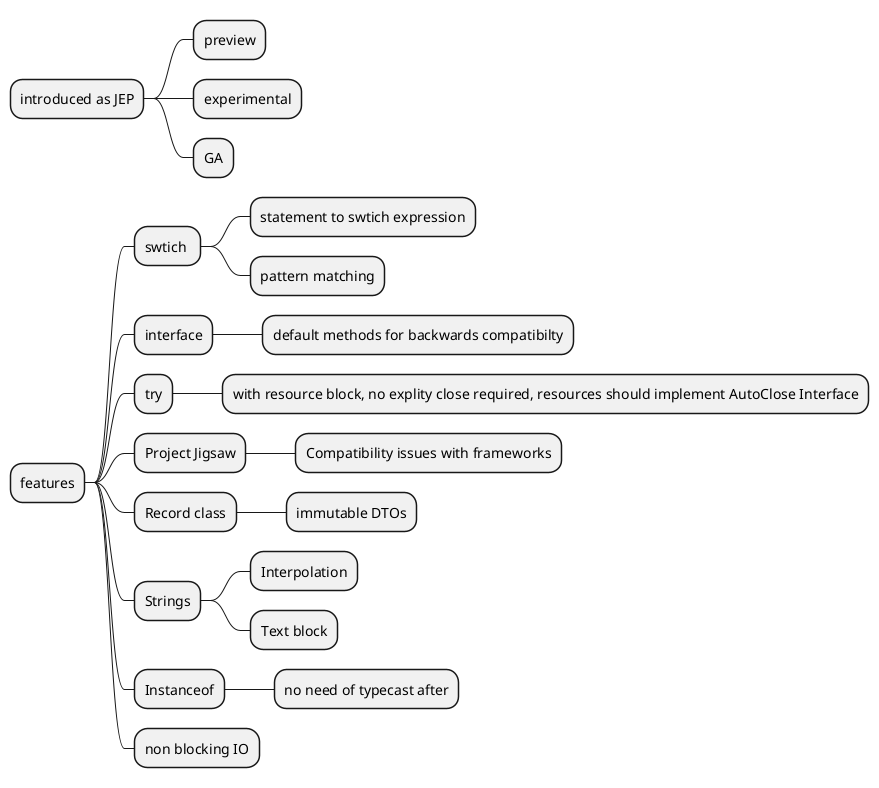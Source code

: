 @startmindmap
** introduced as JEP
*** preview
*** experimental
*** GA

* features
** swtich 
*** statement to swtich expression
*** pattern matching
** interface
*** default methods for backwards compatibilty
** try
*** with resource block, no explity close required, resources should implement AutoClose Interface
** Project Jigsaw
*** Compatibility issues with frameworks
** Record class
*** immutable DTOs
** Strings
*** Interpolation
*** Text block
** Instanceof
*** no need of typecast after
** non blocking IO


@endmindmap